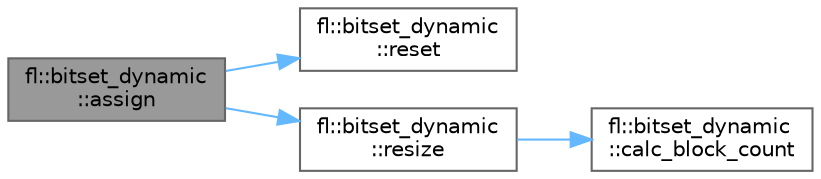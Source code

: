 digraph "fl::bitset_dynamic::assign"
{
 // INTERACTIVE_SVG=YES
 // LATEX_PDF_SIZE
  bgcolor="transparent";
  edge [fontname=Helvetica,fontsize=10,labelfontname=Helvetica,labelfontsize=10];
  node [fontname=Helvetica,fontsize=10,shape=box,height=0.2,width=0.4];
  rankdir="LR";
  Node1 [id="Node000001",label="fl::bitset_dynamic\l::assign",height=0.2,width=0.4,color="gray40", fillcolor="grey60", style="filled", fontcolor="black",tooltip=" "];
  Node1 -> Node2 [id="edge1_Node000001_Node000002",color="steelblue1",style="solid",tooltip=" "];
  Node2 [id="Node000002",label="fl::bitset_dynamic\l::reset",height=0.2,width=0.4,color="grey40", fillcolor="white", style="filled",URL="$d3/d56/classfl_1_1bitset__dynamic_a9ffcaeec614cda6373b3869192ef9c8c.html#a9ffcaeec614cda6373b3869192ef9c8c",tooltip=" "];
  Node1 -> Node3 [id="edge2_Node000001_Node000003",color="steelblue1",style="solid",tooltip=" "];
  Node3 [id="Node000003",label="fl::bitset_dynamic\l::resize",height=0.2,width=0.4,color="grey40", fillcolor="white", style="filled",URL="$d3/d56/classfl_1_1bitset__dynamic_a60371119ed69adcefc9de343652a984f.html#a60371119ed69adcefc9de343652a984f",tooltip=" "];
  Node3 -> Node4 [id="edge3_Node000003_Node000004",color="steelblue1",style="solid",tooltip=" "];
  Node4 [id="Node000004",label="fl::bitset_dynamic\l::calc_block_count",height=0.2,width=0.4,color="grey40", fillcolor="white", style="filled",URL="$d3/d56/classfl_1_1bitset__dynamic_a543cffb61751d8de53f776e7bee8ee75.html#a543cffb61751d8de53f776e7bee8ee75",tooltip=" "];
}
